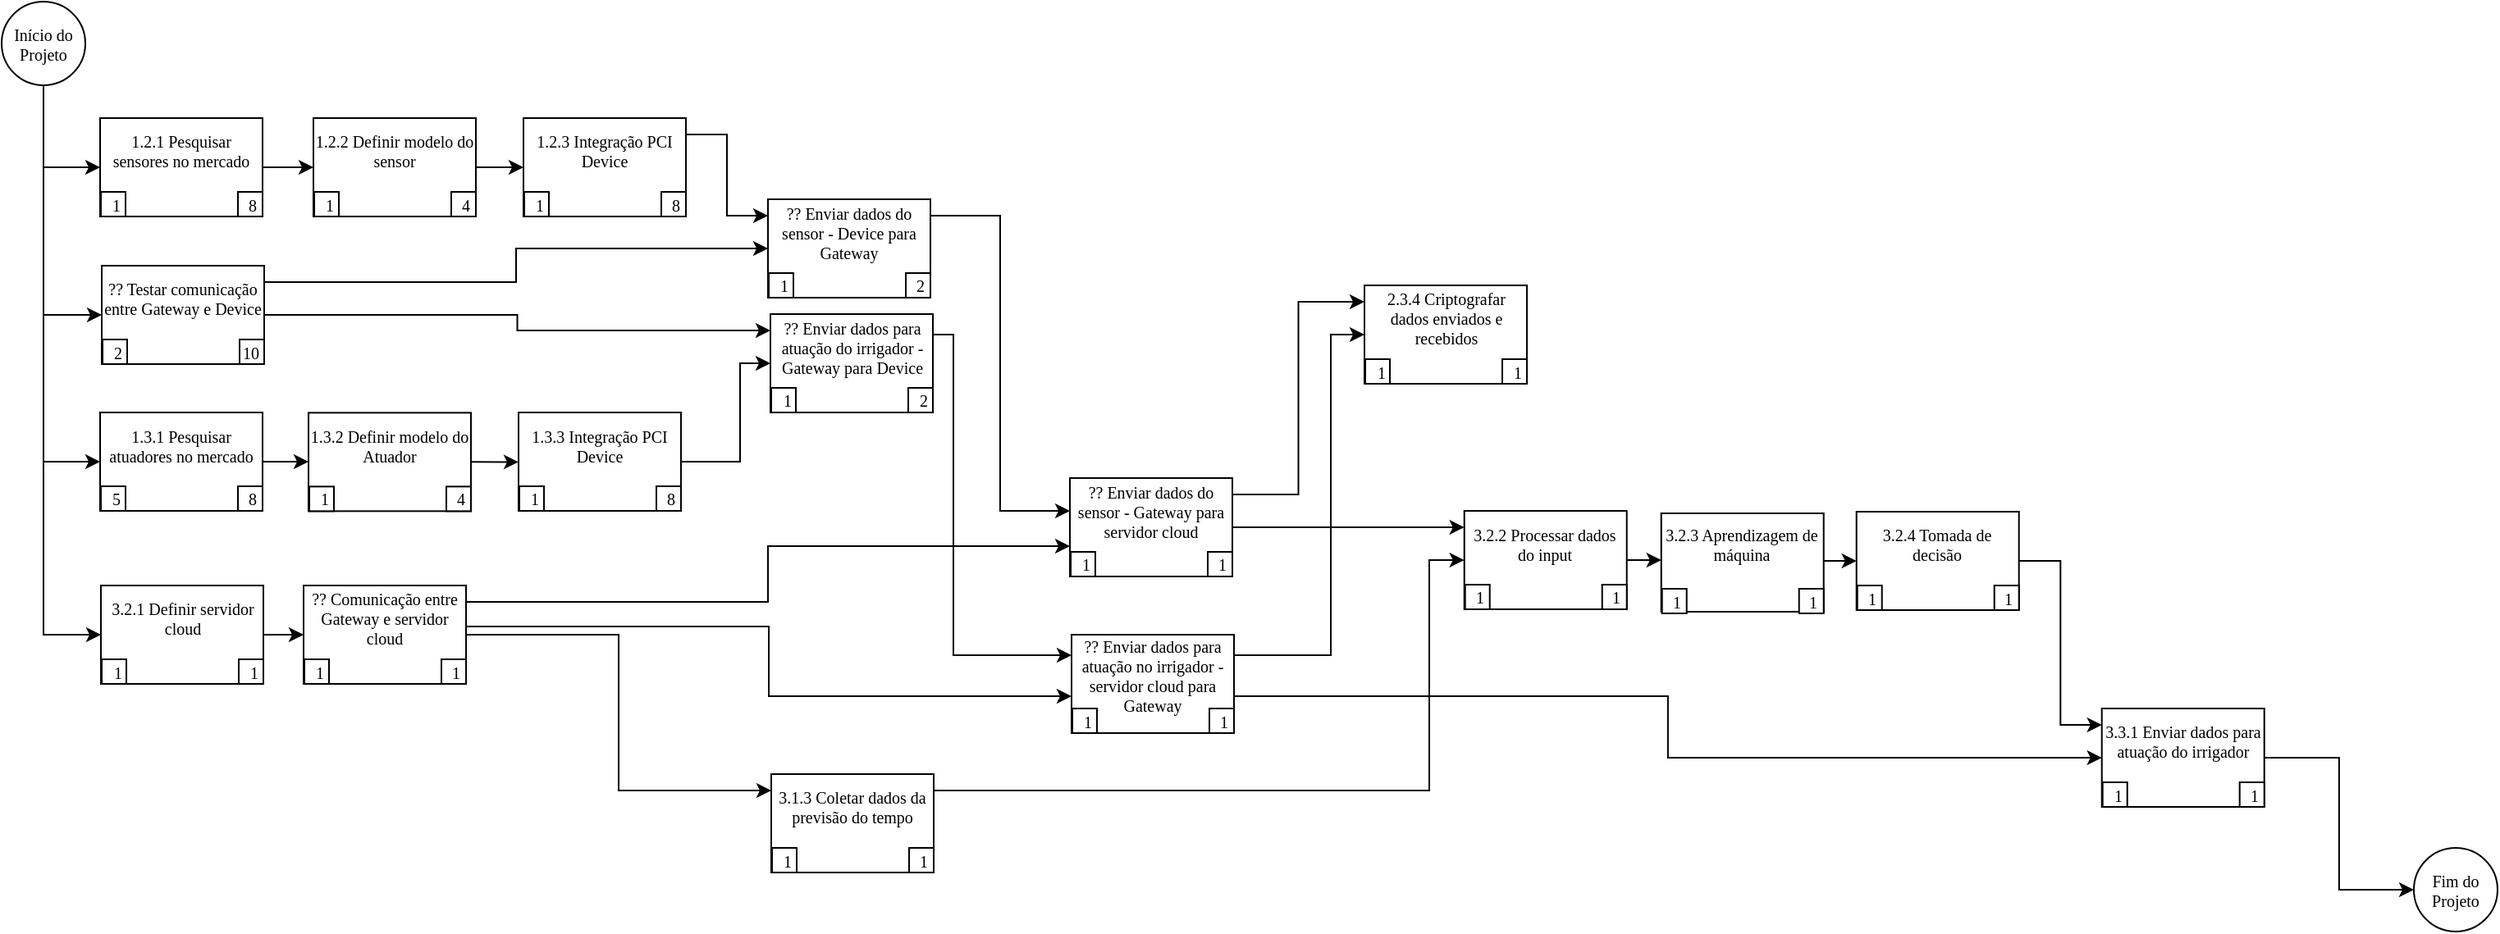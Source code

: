 <mxfile version="12.0.0" type="device" pages="1"><diagram id="cLTw1sIu7GL24LwIMcsa" name="Page-1"><mxGraphModel dx="2468" dy="964" grid="1" gridSize="10" guides="1" tooltips="1" connect="1" arrows="1" fold="1" page="1" pageScale="1" pageWidth="827" pageHeight="1169" math="0" shadow="0"><root><mxCell id="0"/><mxCell id="1" parent="0"/><mxCell id="wQiSSWOJdeZ0KJK0cB6K-75" value="" style="group" vertex="1" connectable="0" parent="1"><mxGeometry x="-760" y="80" width="102" height="60" as="geometry"/></mxCell><mxCell id="wQiSSWOJdeZ0KJK0cB6K-69" value="" style="rounded=0;whiteSpace=wrap;html=1;fontFamily=Tahoma;fontSize=10;" vertex="1" parent="wQiSSWOJdeZ0KJK0cB6K-75"><mxGeometry width="99" height="60" as="geometry"/></mxCell><mxCell id="wQiSSWOJdeZ0KJK0cB6K-70" value="" style="rounded=0;whiteSpace=wrap;html=1;fontFamily=Tahoma;fontSize=10;" vertex="1" parent="wQiSSWOJdeZ0KJK0cB6K-75"><mxGeometry x="0.5" y="45" width="15" height="15" as="geometry"/></mxCell><mxCell id="wQiSSWOJdeZ0KJK0cB6K-71" value="" style="rounded=0;whiteSpace=wrap;html=1;fontFamily=Tahoma;fontSize=10;" vertex="1" parent="wQiSSWOJdeZ0KJK0cB6K-75"><mxGeometry x="84" y="45" width="15" height="15" as="geometry"/></mxCell><mxCell id="wQiSSWOJdeZ0KJK0cB6K-72" value="1.2.1 Pesquisar sensores no mercado" style="text;html=1;strokeColor=none;fillColor=none;align=center;verticalAlign=middle;whiteSpace=wrap;rounded=0;fontSize=10;fontFamily=Tahoma;" vertex="1" parent="wQiSSWOJdeZ0KJK0cB6K-75"><mxGeometry width="99" height="40" as="geometry"/></mxCell><mxCell id="wQiSSWOJdeZ0KJK0cB6K-73" value="1" style="text;html=1;strokeColor=none;fillColor=none;align=center;verticalAlign=middle;whiteSpace=wrap;rounded=0;fontSize=10;fontFamily=Tahoma;" vertex="1" parent="wQiSSWOJdeZ0KJK0cB6K-75"><mxGeometry x="1" y="45" width="18" height="15" as="geometry"/></mxCell><mxCell id="wQiSSWOJdeZ0KJK0cB6K-74" value="8" style="text;html=1;strokeColor=none;fillColor=none;align=center;verticalAlign=middle;whiteSpace=wrap;rounded=0;fontSize=10;fontFamily=Tahoma;" vertex="1" parent="wQiSSWOJdeZ0KJK0cB6K-75"><mxGeometry x="84" y="45" width="18" height="15" as="geometry"/></mxCell><mxCell id="wQiSSWOJdeZ0KJK0cB6K-76" value="" style="group" vertex="1" connectable="0" parent="1"><mxGeometry x="-630" y="80.0" width="102" height="60" as="geometry"/></mxCell><mxCell id="wQiSSWOJdeZ0KJK0cB6K-77" value="" style="rounded=0;whiteSpace=wrap;html=1;fontFamily=Tahoma;fontSize=10;" vertex="1" parent="wQiSSWOJdeZ0KJK0cB6K-76"><mxGeometry width="99" height="60" as="geometry"/></mxCell><mxCell id="wQiSSWOJdeZ0KJK0cB6K-78" value="" style="rounded=0;whiteSpace=wrap;html=1;fontFamily=Tahoma;fontSize=10;" vertex="1" parent="wQiSSWOJdeZ0KJK0cB6K-76"><mxGeometry x="0.5" y="45" width="15" height="15" as="geometry"/></mxCell><mxCell id="wQiSSWOJdeZ0KJK0cB6K-79" value="" style="rounded=0;whiteSpace=wrap;html=1;fontFamily=Tahoma;fontSize=10;" vertex="1" parent="wQiSSWOJdeZ0KJK0cB6K-76"><mxGeometry x="84" y="45" width="15" height="15" as="geometry"/></mxCell><mxCell id="wQiSSWOJdeZ0KJK0cB6K-80" value="1.2.2 Definir modelo do sensor" style="text;html=1;strokeColor=none;fillColor=none;align=center;verticalAlign=middle;whiteSpace=wrap;rounded=0;fontSize=10;fontFamily=Tahoma;" vertex="1" parent="wQiSSWOJdeZ0KJK0cB6K-76"><mxGeometry width="99" height="40" as="geometry"/></mxCell><mxCell id="wQiSSWOJdeZ0KJK0cB6K-81" value="1" style="text;html=1;strokeColor=none;fillColor=none;align=center;verticalAlign=middle;whiteSpace=wrap;rounded=0;fontSize=10;fontFamily=Tahoma;" vertex="1" parent="wQiSSWOJdeZ0KJK0cB6K-76"><mxGeometry x="1" y="45" width="18" height="15" as="geometry"/></mxCell><mxCell id="wQiSSWOJdeZ0KJK0cB6K-82" value="4" style="text;html=1;strokeColor=none;fillColor=none;align=center;verticalAlign=middle;whiteSpace=wrap;rounded=0;fontSize=10;fontFamily=Tahoma;" vertex="1" parent="wQiSSWOJdeZ0KJK0cB6K-76"><mxGeometry x="84" y="45" width="18" height="15" as="geometry"/></mxCell><mxCell id="wQiSSWOJdeZ0KJK0cB6K-83" value="" style="group" vertex="1" connectable="0" parent="1"><mxGeometry x="-502" y="80.0" width="102" height="60" as="geometry"/></mxCell><mxCell id="wQiSSWOJdeZ0KJK0cB6K-84" value="" style="rounded=0;whiteSpace=wrap;html=1;fontFamily=Tahoma;fontSize=10;" vertex="1" parent="wQiSSWOJdeZ0KJK0cB6K-83"><mxGeometry width="99" height="60" as="geometry"/></mxCell><mxCell id="wQiSSWOJdeZ0KJK0cB6K-85" value="" style="rounded=0;whiteSpace=wrap;html=1;fontFamily=Tahoma;fontSize=10;" vertex="1" parent="wQiSSWOJdeZ0KJK0cB6K-83"><mxGeometry x="0.5" y="45" width="15" height="15" as="geometry"/></mxCell><mxCell id="wQiSSWOJdeZ0KJK0cB6K-86" value="" style="rounded=0;whiteSpace=wrap;html=1;fontFamily=Tahoma;fontSize=10;" vertex="1" parent="wQiSSWOJdeZ0KJK0cB6K-83"><mxGeometry x="84" y="45" width="15" height="15" as="geometry"/></mxCell><mxCell id="wQiSSWOJdeZ0KJK0cB6K-87" value="1.2.3 Integração PCI Device" style="text;html=1;strokeColor=none;fillColor=none;align=center;verticalAlign=middle;whiteSpace=wrap;rounded=0;fontSize=10;fontFamily=Tahoma;" vertex="1" parent="wQiSSWOJdeZ0KJK0cB6K-83"><mxGeometry width="99" height="40" as="geometry"/></mxCell><mxCell id="wQiSSWOJdeZ0KJK0cB6K-88" value="1" style="text;html=1;strokeColor=none;fillColor=none;align=center;verticalAlign=middle;whiteSpace=wrap;rounded=0;fontSize=10;fontFamily=Tahoma;" vertex="1" parent="wQiSSWOJdeZ0KJK0cB6K-83"><mxGeometry x="1" y="45" width="18" height="15" as="geometry"/></mxCell><mxCell id="wQiSSWOJdeZ0KJK0cB6K-89" value="8" style="text;html=1;strokeColor=none;fillColor=none;align=center;verticalAlign=middle;whiteSpace=wrap;rounded=0;fontSize=10;fontFamily=Tahoma;" vertex="1" parent="wQiSSWOJdeZ0KJK0cB6K-83"><mxGeometry x="84" y="45" width="18" height="15" as="geometry"/></mxCell><mxCell id="wQiSSWOJdeZ0KJK0cB6K-90" value="" style="group" vertex="1" connectable="0" parent="1"><mxGeometry x="-353" y="129.5" width="102" height="60" as="geometry"/></mxCell><mxCell id="wQiSSWOJdeZ0KJK0cB6K-91" value="" style="rounded=0;whiteSpace=wrap;html=1;fontFamily=Tahoma;fontSize=10;" vertex="1" parent="wQiSSWOJdeZ0KJK0cB6K-90"><mxGeometry width="99" height="60" as="geometry"/></mxCell><mxCell id="wQiSSWOJdeZ0KJK0cB6K-92" value="" style="rounded=0;whiteSpace=wrap;html=1;fontFamily=Tahoma;fontSize=10;" vertex="1" parent="wQiSSWOJdeZ0KJK0cB6K-90"><mxGeometry x="0.5" y="45" width="15" height="15" as="geometry"/></mxCell><mxCell id="wQiSSWOJdeZ0KJK0cB6K-93" value="" style="rounded=0;whiteSpace=wrap;html=1;fontFamily=Tahoma;fontSize=10;" vertex="1" parent="wQiSSWOJdeZ0KJK0cB6K-90"><mxGeometry x="84" y="45" width="15" height="15" as="geometry"/></mxCell><mxCell id="wQiSSWOJdeZ0KJK0cB6K-94" value="?? Enviar dados do sensor - Device para Gateway" style="text;html=1;strokeColor=none;fillColor=none;align=center;verticalAlign=middle;whiteSpace=wrap;rounded=0;fontSize=10;fontFamily=Tahoma;" vertex="1" parent="wQiSSWOJdeZ0KJK0cB6K-90"><mxGeometry width="99" height="40" as="geometry"/></mxCell><mxCell id="wQiSSWOJdeZ0KJK0cB6K-95" value="1" style="text;html=1;strokeColor=none;fillColor=none;align=center;verticalAlign=middle;whiteSpace=wrap;rounded=0;fontSize=10;fontFamily=Tahoma;" vertex="1" parent="wQiSSWOJdeZ0KJK0cB6K-90"><mxGeometry x="1" y="45" width="18" height="15" as="geometry"/></mxCell><mxCell id="wQiSSWOJdeZ0KJK0cB6K-96" value="2" style="text;html=1;strokeColor=none;fillColor=none;align=center;verticalAlign=middle;whiteSpace=wrap;rounded=0;fontSize=10;fontFamily=Tahoma;" vertex="1" parent="wQiSSWOJdeZ0KJK0cB6K-90"><mxGeometry x="84" y="45" width="18" height="15" as="geometry"/></mxCell><mxCell id="wQiSSWOJdeZ0KJK0cB6K-97" value="" style="group" vertex="1" connectable="0" parent="1"><mxGeometry x="-759" y="170.0" width="102" height="60" as="geometry"/></mxCell><mxCell id="wQiSSWOJdeZ0KJK0cB6K-98" value="" style="rounded=0;whiteSpace=wrap;html=1;fontFamily=Tahoma;fontSize=10;" vertex="1" parent="wQiSSWOJdeZ0KJK0cB6K-97"><mxGeometry width="99" height="60" as="geometry"/></mxCell><mxCell id="wQiSSWOJdeZ0KJK0cB6K-99" value="" style="rounded=0;whiteSpace=wrap;html=1;fontFamily=Tahoma;fontSize=10;" vertex="1" parent="wQiSSWOJdeZ0KJK0cB6K-97"><mxGeometry x="0.5" y="45" width="15" height="15" as="geometry"/></mxCell><mxCell id="wQiSSWOJdeZ0KJK0cB6K-100" value="" style="rounded=0;whiteSpace=wrap;html=1;fontFamily=Tahoma;fontSize=10;" vertex="1" parent="wQiSSWOJdeZ0KJK0cB6K-97"><mxGeometry x="84" y="45" width="15" height="15" as="geometry"/></mxCell><mxCell id="wQiSSWOJdeZ0KJK0cB6K-101" value="?? Testar comunicação entre Gateway e Device" style="text;html=1;strokeColor=none;fillColor=none;align=center;verticalAlign=middle;whiteSpace=wrap;rounded=0;fontSize=10;fontFamily=Tahoma;" vertex="1" parent="wQiSSWOJdeZ0KJK0cB6K-97"><mxGeometry width="99" height="40" as="geometry"/></mxCell><mxCell id="wQiSSWOJdeZ0KJK0cB6K-102" value="2" style="text;html=1;strokeColor=none;fillColor=none;align=center;verticalAlign=middle;whiteSpace=wrap;rounded=0;fontSize=10;fontFamily=Tahoma;" vertex="1" parent="wQiSSWOJdeZ0KJK0cB6K-97"><mxGeometry x="1" y="45" width="18" height="15" as="geometry"/></mxCell><mxCell id="wQiSSWOJdeZ0KJK0cB6K-103" value="10" style="text;html=1;strokeColor=none;fillColor=none;align=center;verticalAlign=middle;whiteSpace=wrap;rounded=0;fontSize=10;fontFamily=Tahoma;" vertex="1" parent="wQiSSWOJdeZ0KJK0cB6K-97"><mxGeometry x="82" y="45" width="18" height="15" as="geometry"/></mxCell><mxCell id="wQiSSWOJdeZ0KJK0cB6K-118" value="" style="group" vertex="1" connectable="0" parent="1"><mxGeometry x="-351.5" y="199.5" width="102" height="60" as="geometry"/></mxCell><mxCell id="wQiSSWOJdeZ0KJK0cB6K-119" value="" style="rounded=0;whiteSpace=wrap;html=1;fontFamily=Tahoma;fontSize=10;" vertex="1" parent="wQiSSWOJdeZ0KJK0cB6K-118"><mxGeometry width="99" height="60" as="geometry"/></mxCell><mxCell id="wQiSSWOJdeZ0KJK0cB6K-120" value="" style="rounded=0;whiteSpace=wrap;html=1;fontFamily=Tahoma;fontSize=10;" vertex="1" parent="wQiSSWOJdeZ0KJK0cB6K-118"><mxGeometry x="0.5" y="45" width="15" height="15" as="geometry"/></mxCell><mxCell id="wQiSSWOJdeZ0KJK0cB6K-121" value="" style="rounded=0;whiteSpace=wrap;html=1;fontFamily=Tahoma;fontSize=10;" vertex="1" parent="wQiSSWOJdeZ0KJK0cB6K-118"><mxGeometry x="84" y="45" width="15" height="15" as="geometry"/></mxCell><mxCell id="wQiSSWOJdeZ0KJK0cB6K-122" value="?? Enviar dados para atuação do irrigador - Gateway para Device" style="text;html=1;strokeColor=none;fillColor=none;align=center;verticalAlign=middle;whiteSpace=wrap;rounded=0;fontSize=10;fontFamily=Tahoma;" vertex="1" parent="wQiSSWOJdeZ0KJK0cB6K-118"><mxGeometry width="99" height="40" as="geometry"/></mxCell><mxCell id="wQiSSWOJdeZ0KJK0cB6K-123" value="1" style="text;html=1;strokeColor=none;fillColor=none;align=center;verticalAlign=middle;whiteSpace=wrap;rounded=0;fontSize=10;fontFamily=Tahoma;" vertex="1" parent="wQiSSWOJdeZ0KJK0cB6K-118"><mxGeometry x="1" y="45" width="18" height="15" as="geometry"/></mxCell><mxCell id="wQiSSWOJdeZ0KJK0cB6K-124" value="2" style="text;html=1;strokeColor=none;fillColor=none;align=center;verticalAlign=middle;whiteSpace=wrap;rounded=0;fontSize=10;fontFamily=Tahoma;" vertex="1" parent="wQiSSWOJdeZ0KJK0cB6K-118"><mxGeometry x="84" y="45" width="18" height="15" as="geometry"/></mxCell><mxCell id="wQiSSWOJdeZ0KJK0cB6K-132" value="" style="group" vertex="1" connectable="0" parent="1"><mxGeometry x="-760" y="259.5" width="102" height="60" as="geometry"/></mxCell><mxCell id="wQiSSWOJdeZ0KJK0cB6K-133" value="" style="rounded=0;whiteSpace=wrap;html=1;fontFamily=Tahoma;fontSize=10;" vertex="1" parent="wQiSSWOJdeZ0KJK0cB6K-132"><mxGeometry width="99" height="60" as="geometry"/></mxCell><mxCell id="wQiSSWOJdeZ0KJK0cB6K-134" value="" style="rounded=0;whiteSpace=wrap;html=1;fontFamily=Tahoma;fontSize=10;" vertex="1" parent="wQiSSWOJdeZ0KJK0cB6K-132"><mxGeometry x="0.5" y="45" width="15" height="15" as="geometry"/></mxCell><mxCell id="wQiSSWOJdeZ0KJK0cB6K-135" value="" style="rounded=0;whiteSpace=wrap;html=1;fontFamily=Tahoma;fontSize=10;" vertex="1" parent="wQiSSWOJdeZ0KJK0cB6K-132"><mxGeometry x="84" y="45" width="15" height="15" as="geometry"/></mxCell><mxCell id="wQiSSWOJdeZ0KJK0cB6K-136" value="1.3.1 Pesquisar atuadores no mercado" style="text;html=1;strokeColor=none;fillColor=none;align=center;verticalAlign=middle;whiteSpace=wrap;rounded=0;fontSize=10;fontFamily=Tahoma;" vertex="1" parent="wQiSSWOJdeZ0KJK0cB6K-132"><mxGeometry width="99" height="40" as="geometry"/></mxCell><mxCell id="wQiSSWOJdeZ0KJK0cB6K-137" value="5" style="text;html=1;strokeColor=none;fillColor=none;align=center;verticalAlign=middle;whiteSpace=wrap;rounded=0;fontSize=10;fontFamily=Tahoma;" vertex="1" parent="wQiSSWOJdeZ0KJK0cB6K-132"><mxGeometry x="1" y="45" width="18" height="15" as="geometry"/></mxCell><mxCell id="wQiSSWOJdeZ0KJK0cB6K-138" value="8" style="text;html=1;strokeColor=none;fillColor=none;align=center;verticalAlign=middle;whiteSpace=wrap;rounded=0;fontSize=10;fontFamily=Tahoma;" vertex="1" parent="wQiSSWOJdeZ0KJK0cB6K-132"><mxGeometry x="84" y="45" width="18" height="15" as="geometry"/></mxCell><mxCell id="wQiSSWOJdeZ0KJK0cB6K-139" value="" style="group" vertex="1" connectable="0" parent="1"><mxGeometry x="-633" y="259.676" width="102" height="60" as="geometry"/></mxCell><mxCell id="wQiSSWOJdeZ0KJK0cB6K-140" value="" style="rounded=0;whiteSpace=wrap;html=1;fontFamily=Tahoma;fontSize=10;" vertex="1" parent="wQiSSWOJdeZ0KJK0cB6K-139"><mxGeometry width="99" height="60" as="geometry"/></mxCell><mxCell id="wQiSSWOJdeZ0KJK0cB6K-141" value="" style="rounded=0;whiteSpace=wrap;html=1;fontFamily=Tahoma;fontSize=10;" vertex="1" parent="wQiSSWOJdeZ0KJK0cB6K-139"><mxGeometry x="0.5" y="45" width="15" height="15" as="geometry"/></mxCell><mxCell id="wQiSSWOJdeZ0KJK0cB6K-142" value="" style="rounded=0;whiteSpace=wrap;html=1;fontFamily=Tahoma;fontSize=10;" vertex="1" parent="wQiSSWOJdeZ0KJK0cB6K-139"><mxGeometry x="84" y="45" width="15" height="15" as="geometry"/></mxCell><mxCell id="wQiSSWOJdeZ0KJK0cB6K-143" value="1.3.2 Definir modelo do Atuador" style="text;html=1;strokeColor=none;fillColor=none;align=center;verticalAlign=middle;whiteSpace=wrap;rounded=0;fontSize=10;fontFamily=Tahoma;" vertex="1" parent="wQiSSWOJdeZ0KJK0cB6K-139"><mxGeometry width="99" height="40" as="geometry"/></mxCell><mxCell id="wQiSSWOJdeZ0KJK0cB6K-144" value="1" style="text;html=1;strokeColor=none;fillColor=none;align=center;verticalAlign=middle;whiteSpace=wrap;rounded=0;fontSize=10;fontFamily=Tahoma;" vertex="1" parent="wQiSSWOJdeZ0KJK0cB6K-139"><mxGeometry x="1" y="45" width="18" height="15" as="geometry"/></mxCell><mxCell id="wQiSSWOJdeZ0KJK0cB6K-145" value="4" style="text;html=1;strokeColor=none;fillColor=none;align=center;verticalAlign=middle;whiteSpace=wrap;rounded=0;fontSize=10;fontFamily=Tahoma;" vertex="1" parent="wQiSSWOJdeZ0KJK0cB6K-139"><mxGeometry x="84" y="45" width="18" height="15" as="geometry"/></mxCell><mxCell id="wQiSSWOJdeZ0KJK0cB6K-146" value="" style="group" vertex="1" connectable="0" parent="1"><mxGeometry x="-505" y="259.5" width="102" height="60" as="geometry"/></mxCell><mxCell id="wQiSSWOJdeZ0KJK0cB6K-147" value="" style="rounded=0;whiteSpace=wrap;html=1;fontFamily=Tahoma;fontSize=10;" vertex="1" parent="wQiSSWOJdeZ0KJK0cB6K-146"><mxGeometry width="99" height="60" as="geometry"/></mxCell><mxCell id="wQiSSWOJdeZ0KJK0cB6K-148" value="" style="rounded=0;whiteSpace=wrap;html=1;fontFamily=Tahoma;fontSize=10;" vertex="1" parent="wQiSSWOJdeZ0KJK0cB6K-146"><mxGeometry x="0.5" y="45" width="15" height="15" as="geometry"/></mxCell><mxCell id="wQiSSWOJdeZ0KJK0cB6K-149" value="" style="rounded=0;whiteSpace=wrap;html=1;fontFamily=Tahoma;fontSize=10;" vertex="1" parent="wQiSSWOJdeZ0KJK0cB6K-146"><mxGeometry x="84" y="45" width="15" height="15" as="geometry"/></mxCell><mxCell id="wQiSSWOJdeZ0KJK0cB6K-150" value="1.3.3 Integração PCI Device" style="text;html=1;strokeColor=none;fillColor=none;align=center;verticalAlign=middle;whiteSpace=wrap;rounded=0;fontSize=10;fontFamily=Tahoma;" vertex="1" parent="wQiSSWOJdeZ0KJK0cB6K-146"><mxGeometry width="99" height="40" as="geometry"/></mxCell><mxCell id="wQiSSWOJdeZ0KJK0cB6K-151" value="1" style="text;html=1;strokeColor=none;fillColor=none;align=center;verticalAlign=middle;whiteSpace=wrap;rounded=0;fontSize=10;fontFamily=Tahoma;" vertex="1" parent="wQiSSWOJdeZ0KJK0cB6K-146"><mxGeometry x="1" y="45" width="18" height="15" as="geometry"/></mxCell><mxCell id="wQiSSWOJdeZ0KJK0cB6K-152" value="8" style="text;html=1;strokeColor=none;fillColor=none;align=center;verticalAlign=middle;whiteSpace=wrap;rounded=0;fontSize=10;fontFamily=Tahoma;" vertex="1" parent="wQiSSWOJdeZ0KJK0cB6K-146"><mxGeometry x="84" y="45" width="18" height="15" as="geometry"/></mxCell><mxCell id="wQiSSWOJdeZ0KJK0cB6K-168" style="edgeStyle=orthogonalEdgeStyle;rounded=0;comic=0;orthogonalLoop=1;jettySize=auto;html=1;exitX=0.5;exitY=1;exitDx=0;exitDy=0;entryX=0;entryY=0.75;entryDx=0;entryDy=0;shadow=0;fontFamily=Tahoma;fontSize=10;" edge="1" parent="1" source="wQiSSWOJdeZ0KJK0cB6K-153" target="wQiSSWOJdeZ0KJK0cB6K-72"><mxGeometry relative="1" as="geometry"/></mxCell><mxCell id="wQiSSWOJdeZ0KJK0cB6K-169" style="edgeStyle=orthogonalEdgeStyle;rounded=0;comic=0;orthogonalLoop=1;jettySize=auto;html=1;exitX=0.5;exitY=1;exitDx=0;exitDy=0;entryX=0;entryY=0.75;entryDx=0;entryDy=0;shadow=0;fontFamily=Tahoma;fontSize=10;" edge="1" parent="1" source="wQiSSWOJdeZ0KJK0cB6K-153" target="wQiSSWOJdeZ0KJK0cB6K-101"><mxGeometry relative="1" as="geometry"/></mxCell><mxCell id="wQiSSWOJdeZ0KJK0cB6K-171" style="edgeStyle=orthogonalEdgeStyle;rounded=0;comic=0;orthogonalLoop=1;jettySize=auto;html=1;exitX=0.5;exitY=1;exitDx=0;exitDy=0;entryX=0;entryY=0.75;entryDx=0;entryDy=0;shadow=0;fontFamily=Tahoma;fontSize=10;" edge="1" parent="1" source="wQiSSWOJdeZ0KJK0cB6K-153" target="wQiSSWOJdeZ0KJK0cB6K-136"><mxGeometry relative="1" as="geometry"/></mxCell><mxCell id="wQiSSWOJdeZ0KJK0cB6K-256" style="edgeStyle=orthogonalEdgeStyle;rounded=0;comic=0;orthogonalLoop=1;jettySize=auto;html=1;exitX=0.5;exitY=1;exitDx=0;exitDy=0;entryX=0;entryY=0.75;entryDx=0;entryDy=0;shadow=0;fontFamily=Tahoma;fontSize=10;" edge="1" parent="1" source="wQiSSWOJdeZ0KJK0cB6K-153" target="wQiSSWOJdeZ0KJK0cB6K-225"><mxGeometry relative="1" as="geometry"/></mxCell><mxCell id="wQiSSWOJdeZ0KJK0cB6K-153" value="Início do Projeto" style="ellipse;whiteSpace=wrap;html=1;aspect=fixed;fontFamily=Tahoma;fontSize=10;" vertex="1" parent="1"><mxGeometry x="-820" y="9" width="51" height="51" as="geometry"/></mxCell><mxCell id="wQiSSWOJdeZ0KJK0cB6K-154" style="edgeStyle=orthogonalEdgeStyle;rounded=0;orthogonalLoop=1;jettySize=auto;html=1;exitX=1;exitY=0.75;exitDx=0;exitDy=0;entryX=0;entryY=0.75;entryDx=0;entryDy=0;fontFamily=Tahoma;fontSize=10;" edge="1" parent="1" source="wQiSSWOJdeZ0KJK0cB6K-72" target="wQiSSWOJdeZ0KJK0cB6K-80"><mxGeometry relative="1" as="geometry"/></mxCell><mxCell id="wQiSSWOJdeZ0KJK0cB6K-156" style="edgeStyle=orthogonalEdgeStyle;rounded=0;orthogonalLoop=1;jettySize=auto;html=1;exitX=1;exitY=0.75;exitDx=0;exitDy=0;entryX=0;entryY=0.75;entryDx=0;entryDy=0;fontFamily=Tahoma;fontSize=10;" edge="1" parent="1" source="wQiSSWOJdeZ0KJK0cB6K-136" target="wQiSSWOJdeZ0KJK0cB6K-143"><mxGeometry relative="1" as="geometry"/></mxCell><mxCell id="wQiSSWOJdeZ0KJK0cB6K-157" style="edgeStyle=orthogonalEdgeStyle;rounded=0;orthogonalLoop=1;jettySize=auto;html=1;exitX=1;exitY=0.75;exitDx=0;exitDy=0;entryX=0;entryY=0.75;entryDx=0;entryDy=0;fontFamily=Tahoma;fontSize=10;" edge="1" parent="1" source="wQiSSWOJdeZ0KJK0cB6K-143" target="wQiSSWOJdeZ0KJK0cB6K-150"><mxGeometry relative="1" as="geometry"/></mxCell><mxCell id="wQiSSWOJdeZ0KJK0cB6K-158" style="edgeStyle=orthogonalEdgeStyle;rounded=0;orthogonalLoop=1;jettySize=auto;html=1;exitX=1;exitY=0.75;exitDx=0;exitDy=0;entryX=0;entryY=0.75;entryDx=0;entryDy=0;fontFamily=Tahoma;fontSize=10;" edge="1" parent="1" source="wQiSSWOJdeZ0KJK0cB6K-80" target="wQiSSWOJdeZ0KJK0cB6K-87"><mxGeometry relative="1" as="geometry"/></mxCell><mxCell id="wQiSSWOJdeZ0KJK0cB6K-172" value="" style="group" vertex="1" connectable="0" parent="1"><mxGeometry x="-636" y="365.0" width="102" height="60" as="geometry"/></mxCell><mxCell id="wQiSSWOJdeZ0KJK0cB6K-173" value="" style="rounded=0;whiteSpace=wrap;html=1;fontFamily=Tahoma;fontSize=10;" vertex="1" parent="wQiSSWOJdeZ0KJK0cB6K-172"><mxGeometry width="99" height="60" as="geometry"/></mxCell><mxCell id="wQiSSWOJdeZ0KJK0cB6K-174" value="" style="rounded=0;whiteSpace=wrap;html=1;fontFamily=Tahoma;fontSize=10;" vertex="1" parent="wQiSSWOJdeZ0KJK0cB6K-172"><mxGeometry x="0.5" y="45" width="15" height="15" as="geometry"/></mxCell><mxCell id="wQiSSWOJdeZ0KJK0cB6K-175" value="" style="rounded=0;whiteSpace=wrap;html=1;fontFamily=Tahoma;fontSize=10;" vertex="1" parent="wQiSSWOJdeZ0KJK0cB6K-172"><mxGeometry x="84" y="45" width="15" height="15" as="geometry"/></mxCell><mxCell id="wQiSSWOJdeZ0KJK0cB6K-176" value="?? Comunicação entre Gateway e servidor cloud" style="text;html=1;strokeColor=none;fillColor=none;align=center;verticalAlign=middle;whiteSpace=wrap;rounded=0;fontSize=10;fontFamily=Tahoma;" vertex="1" parent="wQiSSWOJdeZ0KJK0cB6K-172"><mxGeometry width="99" height="40" as="geometry"/></mxCell><mxCell id="wQiSSWOJdeZ0KJK0cB6K-177" value="1" style="text;html=1;strokeColor=none;fillColor=none;align=center;verticalAlign=middle;whiteSpace=wrap;rounded=0;fontSize=10;fontFamily=Tahoma;" vertex="1" parent="wQiSSWOJdeZ0KJK0cB6K-172"><mxGeometry x="1" y="45" width="18" height="15" as="geometry"/></mxCell><mxCell id="wQiSSWOJdeZ0KJK0cB6K-178" value="1" style="text;html=1;strokeColor=none;fillColor=none;align=center;verticalAlign=middle;whiteSpace=wrap;rounded=0;fontSize=10;fontFamily=Tahoma;" vertex="1" parent="wQiSSWOJdeZ0KJK0cB6K-172"><mxGeometry x="84" y="45" width="18" height="15" as="geometry"/></mxCell><mxCell id="wQiSSWOJdeZ0KJK0cB6K-179" value="" style="group" vertex="1" connectable="0" parent="1"><mxGeometry x="-169" y="299.5" width="102" height="60" as="geometry"/></mxCell><mxCell id="wQiSSWOJdeZ0KJK0cB6K-180" value="" style="rounded=0;whiteSpace=wrap;html=1;fontFamily=Tahoma;fontSize=10;" vertex="1" parent="wQiSSWOJdeZ0KJK0cB6K-179"><mxGeometry width="99" height="60" as="geometry"/></mxCell><mxCell id="wQiSSWOJdeZ0KJK0cB6K-181" value="" style="rounded=0;whiteSpace=wrap;html=1;fontFamily=Tahoma;fontSize=10;" vertex="1" parent="wQiSSWOJdeZ0KJK0cB6K-179"><mxGeometry x="0.5" y="45" width="15" height="15" as="geometry"/></mxCell><mxCell id="wQiSSWOJdeZ0KJK0cB6K-182" value="" style="rounded=0;whiteSpace=wrap;html=1;fontFamily=Tahoma;fontSize=10;" vertex="1" parent="wQiSSWOJdeZ0KJK0cB6K-179"><mxGeometry x="84" y="45" width="15" height="15" as="geometry"/></mxCell><mxCell id="wQiSSWOJdeZ0KJK0cB6K-183" value="?? Enviar dados do sensor - Gateway para servidor cloud" style="text;html=1;strokeColor=none;fillColor=none;align=center;verticalAlign=middle;whiteSpace=wrap;rounded=0;fontSize=10;fontFamily=Tahoma;" vertex="1" parent="wQiSSWOJdeZ0KJK0cB6K-179"><mxGeometry width="99" height="40" as="geometry"/></mxCell><mxCell id="wQiSSWOJdeZ0KJK0cB6K-184" value="1" style="text;html=1;strokeColor=none;fillColor=none;align=center;verticalAlign=middle;whiteSpace=wrap;rounded=0;fontSize=10;fontFamily=Tahoma;" vertex="1" parent="wQiSSWOJdeZ0KJK0cB6K-179"><mxGeometry x="1" y="45" width="18" height="15" as="geometry"/></mxCell><mxCell id="wQiSSWOJdeZ0KJK0cB6K-185" value="1" style="text;html=1;strokeColor=none;fillColor=none;align=center;verticalAlign=middle;whiteSpace=wrap;rounded=0;fontSize=10;fontFamily=Tahoma;" vertex="1" parent="wQiSSWOJdeZ0KJK0cB6K-179"><mxGeometry x="84" y="45" width="18" height="15" as="geometry"/></mxCell><mxCell id="wQiSSWOJdeZ0KJK0cB6K-186" value="" style="group" vertex="1" connectable="0" parent="1"><mxGeometry x="-168" y="395.0" width="102" height="60" as="geometry"/></mxCell><mxCell id="wQiSSWOJdeZ0KJK0cB6K-187" value="" style="rounded=0;whiteSpace=wrap;html=1;fontFamily=Tahoma;fontSize=10;" vertex="1" parent="wQiSSWOJdeZ0KJK0cB6K-186"><mxGeometry width="99" height="60" as="geometry"/></mxCell><mxCell id="wQiSSWOJdeZ0KJK0cB6K-188" value="" style="rounded=0;whiteSpace=wrap;html=1;fontFamily=Tahoma;fontSize=10;" vertex="1" parent="wQiSSWOJdeZ0KJK0cB6K-186"><mxGeometry x="0.5" y="45" width="15" height="15" as="geometry"/></mxCell><mxCell id="wQiSSWOJdeZ0KJK0cB6K-189" value="" style="rounded=0;whiteSpace=wrap;html=1;fontFamily=Tahoma;fontSize=10;" vertex="1" parent="wQiSSWOJdeZ0KJK0cB6K-186"><mxGeometry x="84" y="45" width="15" height="15" as="geometry"/></mxCell><mxCell id="wQiSSWOJdeZ0KJK0cB6K-190" value="?? Enviar dados para atuação no irrigador - servidor cloud para Gateway" style="text;html=1;strokeColor=none;fillColor=none;align=center;verticalAlign=middle;whiteSpace=wrap;rounded=0;fontSize=10;fontFamily=Tahoma;" vertex="1" parent="wQiSSWOJdeZ0KJK0cB6K-186"><mxGeometry width="99" height="50" as="geometry"/></mxCell><mxCell id="wQiSSWOJdeZ0KJK0cB6K-191" value="1" style="text;html=1;strokeColor=none;fillColor=none;align=center;verticalAlign=middle;whiteSpace=wrap;rounded=0;fontSize=10;fontFamily=Tahoma;" vertex="1" parent="wQiSSWOJdeZ0KJK0cB6K-186"><mxGeometry x="1" y="45" width="18" height="15" as="geometry"/></mxCell><mxCell id="wQiSSWOJdeZ0KJK0cB6K-192" value="1" style="text;html=1;strokeColor=none;fillColor=none;align=center;verticalAlign=middle;whiteSpace=wrap;rounded=0;fontSize=10;fontFamily=Tahoma;" vertex="1" parent="wQiSSWOJdeZ0KJK0cB6K-186"><mxGeometry x="84" y="45" width="18" height="15" as="geometry"/></mxCell><mxCell id="wQiSSWOJdeZ0KJK0cB6K-193" value="" style="group" vertex="1" connectable="0" parent="1"><mxGeometry x="10.5" y="182.0" width="102" height="60" as="geometry"/></mxCell><mxCell id="wQiSSWOJdeZ0KJK0cB6K-194" value="" style="rounded=0;whiteSpace=wrap;html=1;fontFamily=Tahoma;fontSize=10;" vertex="1" parent="wQiSSWOJdeZ0KJK0cB6K-193"><mxGeometry width="99" height="60" as="geometry"/></mxCell><mxCell id="wQiSSWOJdeZ0KJK0cB6K-195" value="" style="rounded=0;whiteSpace=wrap;html=1;fontFamily=Tahoma;fontSize=10;" vertex="1" parent="wQiSSWOJdeZ0KJK0cB6K-193"><mxGeometry x="0.5" y="45" width="15" height="15" as="geometry"/></mxCell><mxCell id="wQiSSWOJdeZ0KJK0cB6K-196" value="" style="rounded=0;whiteSpace=wrap;html=1;fontFamily=Tahoma;fontSize=10;" vertex="1" parent="wQiSSWOJdeZ0KJK0cB6K-193"><mxGeometry x="84" y="45" width="15" height="15" as="geometry"/></mxCell><mxCell id="wQiSSWOJdeZ0KJK0cB6K-197" value="2.3.4 Criptografar dados enviados e recebidos" style="text;html=1;strokeColor=none;fillColor=none;align=center;verticalAlign=middle;whiteSpace=wrap;rounded=0;fontSize=10;fontFamily=Tahoma;" vertex="1" parent="wQiSSWOJdeZ0KJK0cB6K-193"><mxGeometry width="99" height="40" as="geometry"/></mxCell><mxCell id="wQiSSWOJdeZ0KJK0cB6K-198" value="1" style="text;html=1;strokeColor=none;fillColor=none;align=center;verticalAlign=middle;whiteSpace=wrap;rounded=0;fontSize=10;fontFamily=Tahoma;" vertex="1" parent="wQiSSWOJdeZ0KJK0cB6K-193"><mxGeometry x="1" y="45" width="18" height="15" as="geometry"/></mxCell><mxCell id="wQiSSWOJdeZ0KJK0cB6K-199" value="1" style="text;html=1;strokeColor=none;fillColor=none;align=center;verticalAlign=middle;whiteSpace=wrap;rounded=0;fontSize=10;fontFamily=Tahoma;" vertex="1" parent="wQiSSWOJdeZ0KJK0cB6K-193"><mxGeometry x="84" y="45" width="18" height="15" as="geometry"/></mxCell><mxCell id="wQiSSWOJdeZ0KJK0cB6K-214" value="" style="group" vertex="1" connectable="0" parent="1"><mxGeometry x="-351" y="480.0" width="102" height="60" as="geometry"/></mxCell><mxCell id="wQiSSWOJdeZ0KJK0cB6K-215" value="" style="rounded=0;whiteSpace=wrap;html=1;fontFamily=Tahoma;fontSize=10;" vertex="1" parent="wQiSSWOJdeZ0KJK0cB6K-214"><mxGeometry width="99" height="60" as="geometry"/></mxCell><mxCell id="wQiSSWOJdeZ0KJK0cB6K-216" value="" style="rounded=0;whiteSpace=wrap;html=1;fontFamily=Tahoma;fontSize=10;" vertex="1" parent="wQiSSWOJdeZ0KJK0cB6K-214"><mxGeometry x="0.5" y="45" width="15" height="15" as="geometry"/></mxCell><mxCell id="wQiSSWOJdeZ0KJK0cB6K-217" value="" style="rounded=0;whiteSpace=wrap;html=1;fontFamily=Tahoma;fontSize=10;" vertex="1" parent="wQiSSWOJdeZ0KJK0cB6K-214"><mxGeometry x="84" y="45" width="15" height="15" as="geometry"/></mxCell><mxCell id="wQiSSWOJdeZ0KJK0cB6K-218" value="3.1.3 Coletar dados da previsão do tempo" style="text;html=1;strokeColor=none;fillColor=none;align=center;verticalAlign=middle;whiteSpace=wrap;rounded=0;fontSize=10;fontFamily=Tahoma;" vertex="1" parent="wQiSSWOJdeZ0KJK0cB6K-214"><mxGeometry width="99" height="40" as="geometry"/></mxCell><mxCell id="wQiSSWOJdeZ0KJK0cB6K-219" value="1" style="text;html=1;strokeColor=none;fillColor=none;align=center;verticalAlign=middle;whiteSpace=wrap;rounded=0;fontSize=10;fontFamily=Tahoma;" vertex="1" parent="wQiSSWOJdeZ0KJK0cB6K-214"><mxGeometry x="1" y="45" width="18" height="15" as="geometry"/></mxCell><mxCell id="wQiSSWOJdeZ0KJK0cB6K-220" value="1" style="text;html=1;strokeColor=none;fillColor=none;align=center;verticalAlign=middle;whiteSpace=wrap;rounded=0;fontSize=10;fontFamily=Tahoma;" vertex="1" parent="wQiSSWOJdeZ0KJK0cB6K-214"><mxGeometry x="84" y="45" width="18" height="15" as="geometry"/></mxCell><mxCell id="wQiSSWOJdeZ0KJK0cB6K-221" value="" style="group" vertex="1" connectable="0" parent="1"><mxGeometry x="-759.5" y="365" width="102" height="60" as="geometry"/></mxCell><mxCell id="wQiSSWOJdeZ0KJK0cB6K-222" value="" style="rounded=0;whiteSpace=wrap;html=1;fontFamily=Tahoma;fontSize=10;" vertex="1" parent="wQiSSWOJdeZ0KJK0cB6K-221"><mxGeometry width="99" height="60" as="geometry"/></mxCell><mxCell id="wQiSSWOJdeZ0KJK0cB6K-223" value="" style="rounded=0;whiteSpace=wrap;html=1;fontFamily=Tahoma;fontSize=10;" vertex="1" parent="wQiSSWOJdeZ0KJK0cB6K-221"><mxGeometry x="0.5" y="45" width="15" height="15" as="geometry"/></mxCell><mxCell id="wQiSSWOJdeZ0KJK0cB6K-224" value="" style="rounded=0;whiteSpace=wrap;html=1;fontFamily=Tahoma;fontSize=10;" vertex="1" parent="wQiSSWOJdeZ0KJK0cB6K-221"><mxGeometry x="84" y="45" width="15" height="15" as="geometry"/></mxCell><mxCell id="wQiSSWOJdeZ0KJK0cB6K-225" value="3.2.1 Definir servidor cloud" style="text;html=1;strokeColor=none;fillColor=none;align=center;verticalAlign=middle;whiteSpace=wrap;rounded=0;fontSize=10;fontFamily=Tahoma;" vertex="1" parent="wQiSSWOJdeZ0KJK0cB6K-221"><mxGeometry width="99" height="40" as="geometry"/></mxCell><mxCell id="wQiSSWOJdeZ0KJK0cB6K-226" value="1" style="text;html=1;strokeColor=none;fillColor=none;align=center;verticalAlign=middle;whiteSpace=wrap;rounded=0;fontSize=10;fontFamily=Tahoma;" vertex="1" parent="wQiSSWOJdeZ0KJK0cB6K-221"><mxGeometry x="1" y="45" width="18" height="15" as="geometry"/></mxCell><mxCell id="wQiSSWOJdeZ0KJK0cB6K-227" value="1" style="text;html=1;strokeColor=none;fillColor=none;align=center;verticalAlign=middle;whiteSpace=wrap;rounded=0;fontSize=10;fontFamily=Tahoma;" vertex="1" parent="wQiSSWOJdeZ0KJK0cB6K-221"><mxGeometry x="84" y="45" width="18" height="15" as="geometry"/></mxCell><mxCell id="wQiSSWOJdeZ0KJK0cB6K-228" value="" style="group" vertex="1" connectable="0" parent="1"><mxGeometry x="71.357" y="319.5" width="102" height="60" as="geometry"/></mxCell><mxCell id="wQiSSWOJdeZ0KJK0cB6K-229" value="" style="rounded=0;whiteSpace=wrap;html=1;fontFamily=Tahoma;fontSize=10;" vertex="1" parent="wQiSSWOJdeZ0KJK0cB6K-228"><mxGeometry width="99" height="60" as="geometry"/></mxCell><mxCell id="wQiSSWOJdeZ0KJK0cB6K-230" value="" style="rounded=0;whiteSpace=wrap;html=1;fontFamily=Tahoma;fontSize=10;" vertex="1" parent="wQiSSWOJdeZ0KJK0cB6K-228"><mxGeometry x="0.5" y="45" width="15" height="15" as="geometry"/></mxCell><mxCell id="wQiSSWOJdeZ0KJK0cB6K-231" value="" style="rounded=0;whiteSpace=wrap;html=1;fontFamily=Tahoma;fontSize=10;" vertex="1" parent="wQiSSWOJdeZ0KJK0cB6K-228"><mxGeometry x="84" y="45" width="15" height="15" as="geometry"/></mxCell><mxCell id="wQiSSWOJdeZ0KJK0cB6K-232" value="3.2.2 Processar dados do input" style="text;html=1;strokeColor=none;fillColor=none;align=center;verticalAlign=middle;whiteSpace=wrap;rounded=0;fontSize=10;fontFamily=Tahoma;" vertex="1" parent="wQiSSWOJdeZ0KJK0cB6K-228"><mxGeometry width="99" height="40" as="geometry"/></mxCell><mxCell id="wQiSSWOJdeZ0KJK0cB6K-233" value="1" style="text;html=1;strokeColor=none;fillColor=none;align=center;verticalAlign=middle;whiteSpace=wrap;rounded=0;fontSize=10;fontFamily=Tahoma;" vertex="1" parent="wQiSSWOJdeZ0KJK0cB6K-228"><mxGeometry x="1" y="45" width="18" height="15" as="geometry"/></mxCell><mxCell id="wQiSSWOJdeZ0KJK0cB6K-234" value="1" style="text;html=1;strokeColor=none;fillColor=none;align=center;verticalAlign=middle;whiteSpace=wrap;rounded=0;fontSize=10;fontFamily=Tahoma;" vertex="1" parent="wQiSSWOJdeZ0KJK0cB6K-228"><mxGeometry x="84" y="45" width="18" height="15" as="geometry"/></mxCell><mxCell id="wQiSSWOJdeZ0KJK0cB6K-235" value="" style="group" vertex="1" connectable="0" parent="1"><mxGeometry x="191.357" y="322" width="102" height="60" as="geometry"/></mxCell><mxCell id="wQiSSWOJdeZ0KJK0cB6K-236" value="" style="rounded=0;whiteSpace=wrap;html=1;fontFamily=Tahoma;fontSize=10;" vertex="1" parent="wQiSSWOJdeZ0KJK0cB6K-235"><mxGeometry y="-1" width="99" height="60" as="geometry"/></mxCell><mxCell id="wQiSSWOJdeZ0KJK0cB6K-237" value="" style="rounded=0;whiteSpace=wrap;html=1;fontFamily=Tahoma;fontSize=10;" vertex="1" parent="wQiSSWOJdeZ0KJK0cB6K-235"><mxGeometry x="0.5" y="45" width="15" height="15" as="geometry"/></mxCell><mxCell id="wQiSSWOJdeZ0KJK0cB6K-238" value="" style="rounded=0;whiteSpace=wrap;html=1;fontFamily=Tahoma;fontSize=10;" vertex="1" parent="wQiSSWOJdeZ0KJK0cB6K-235"><mxGeometry x="84" y="45" width="15" height="15" as="geometry"/></mxCell><mxCell id="wQiSSWOJdeZ0KJK0cB6K-239" value="3.2.3 Aprendizagem de máquina" style="text;html=1;strokeColor=none;fillColor=none;align=center;verticalAlign=middle;whiteSpace=wrap;rounded=0;fontSize=10;fontFamily=Tahoma;" vertex="1" parent="wQiSSWOJdeZ0KJK0cB6K-235"><mxGeometry y="-2" width="99" height="40" as="geometry"/></mxCell><mxCell id="wQiSSWOJdeZ0KJK0cB6K-240" value="1" style="text;html=1;strokeColor=none;fillColor=none;align=center;verticalAlign=middle;whiteSpace=wrap;rounded=0;fontSize=10;fontFamily=Tahoma;" vertex="1" parent="wQiSSWOJdeZ0KJK0cB6K-235"><mxGeometry x="1" y="45" width="18" height="15" as="geometry"/></mxCell><mxCell id="wQiSSWOJdeZ0KJK0cB6K-241" value="1" style="text;html=1;strokeColor=none;fillColor=none;align=center;verticalAlign=middle;whiteSpace=wrap;rounded=0;fontSize=10;fontFamily=Tahoma;" vertex="1" parent="wQiSSWOJdeZ0KJK0cB6K-235"><mxGeometry x="84" y="45" width="18" height="15" as="geometry"/></mxCell><mxCell id="wQiSSWOJdeZ0KJK0cB6K-242" value="" style="group" vertex="1" connectable="0" parent="1"><mxGeometry x="310.357" y="320" width="102" height="60" as="geometry"/></mxCell><mxCell id="wQiSSWOJdeZ0KJK0cB6K-243" value="" style="rounded=0;whiteSpace=wrap;html=1;fontFamily=Tahoma;fontSize=10;" vertex="1" parent="wQiSSWOJdeZ0KJK0cB6K-242"><mxGeometry width="99" height="60" as="geometry"/></mxCell><mxCell id="wQiSSWOJdeZ0KJK0cB6K-244" value="" style="rounded=0;whiteSpace=wrap;html=1;fontFamily=Tahoma;fontSize=10;" vertex="1" parent="wQiSSWOJdeZ0KJK0cB6K-242"><mxGeometry x="0.5" y="45" width="15" height="15" as="geometry"/></mxCell><mxCell id="wQiSSWOJdeZ0KJK0cB6K-245" value="" style="rounded=0;whiteSpace=wrap;html=1;fontFamily=Tahoma;fontSize=10;" vertex="1" parent="wQiSSWOJdeZ0KJK0cB6K-242"><mxGeometry x="84" y="45" width="15" height="15" as="geometry"/></mxCell><mxCell id="wQiSSWOJdeZ0KJK0cB6K-246" value="3.2.4 Tomada de decisão" style="text;html=1;strokeColor=none;fillColor=none;align=center;verticalAlign=middle;whiteSpace=wrap;rounded=0;fontSize=10;fontFamily=Tahoma;" vertex="1" parent="wQiSSWOJdeZ0KJK0cB6K-242"><mxGeometry width="99" height="40" as="geometry"/></mxCell><mxCell id="wQiSSWOJdeZ0KJK0cB6K-247" value="1" style="text;html=1;strokeColor=none;fillColor=none;align=center;verticalAlign=middle;whiteSpace=wrap;rounded=0;fontSize=10;fontFamily=Tahoma;" vertex="1" parent="wQiSSWOJdeZ0KJK0cB6K-242"><mxGeometry x="1" y="45" width="18" height="15" as="geometry"/></mxCell><mxCell id="wQiSSWOJdeZ0KJK0cB6K-248" value="1" style="text;html=1;strokeColor=none;fillColor=none;align=center;verticalAlign=middle;whiteSpace=wrap;rounded=0;fontSize=10;fontFamily=Tahoma;" vertex="1" parent="wQiSSWOJdeZ0KJK0cB6K-242"><mxGeometry x="84" y="45" width="18" height="15" as="geometry"/></mxCell><mxCell id="wQiSSWOJdeZ0KJK0cB6K-249" value="" style="group" vertex="1" connectable="0" parent="1"><mxGeometry x="459.857" y="440" width="102" height="60" as="geometry"/></mxCell><mxCell id="wQiSSWOJdeZ0KJK0cB6K-250" value="" style="rounded=0;whiteSpace=wrap;html=1;fontFamily=Tahoma;fontSize=10;" vertex="1" parent="wQiSSWOJdeZ0KJK0cB6K-249"><mxGeometry width="99" height="60" as="geometry"/></mxCell><mxCell id="wQiSSWOJdeZ0KJK0cB6K-251" value="" style="rounded=0;whiteSpace=wrap;html=1;fontFamily=Tahoma;fontSize=10;" vertex="1" parent="wQiSSWOJdeZ0KJK0cB6K-249"><mxGeometry x="0.5" y="45" width="15" height="15" as="geometry"/></mxCell><mxCell id="wQiSSWOJdeZ0KJK0cB6K-252" value="" style="rounded=0;whiteSpace=wrap;html=1;fontFamily=Tahoma;fontSize=10;" vertex="1" parent="wQiSSWOJdeZ0KJK0cB6K-249"><mxGeometry x="84" y="45" width="15" height="15" as="geometry"/></mxCell><mxCell id="wQiSSWOJdeZ0KJK0cB6K-253" value="3.3.1 Enviar dados para atuação do irrigador" style="text;html=1;strokeColor=none;fillColor=none;align=center;verticalAlign=middle;whiteSpace=wrap;rounded=0;fontSize=10;fontFamily=Tahoma;" vertex="1" parent="wQiSSWOJdeZ0KJK0cB6K-249"><mxGeometry width="99" height="40" as="geometry"/></mxCell><mxCell id="wQiSSWOJdeZ0KJK0cB6K-254" value="1" style="text;html=1;strokeColor=none;fillColor=none;align=center;verticalAlign=middle;whiteSpace=wrap;rounded=0;fontSize=10;fontFamily=Tahoma;" vertex="1" parent="wQiSSWOJdeZ0KJK0cB6K-249"><mxGeometry x="1" y="45" width="18" height="15" as="geometry"/></mxCell><mxCell id="wQiSSWOJdeZ0KJK0cB6K-255" value="1" style="text;html=1;strokeColor=none;fillColor=none;align=center;verticalAlign=middle;whiteSpace=wrap;rounded=0;fontSize=10;fontFamily=Tahoma;" vertex="1" parent="wQiSSWOJdeZ0KJK0cB6K-249"><mxGeometry x="84" y="45" width="18" height="15" as="geometry"/></mxCell><mxCell id="wQiSSWOJdeZ0KJK0cB6K-259" style="edgeStyle=orthogonalEdgeStyle;rounded=0;comic=0;orthogonalLoop=1;jettySize=auto;html=1;exitX=1;exitY=0.25;exitDx=0;exitDy=0;entryX=0;entryY=0.25;entryDx=0;entryDy=0;shadow=0;fontFamily=Tahoma;fontSize=10;" edge="1" parent="1" source="wQiSSWOJdeZ0KJK0cB6K-87" target="wQiSSWOJdeZ0KJK0cB6K-94"><mxGeometry relative="1" as="geometry"/></mxCell><mxCell id="wQiSSWOJdeZ0KJK0cB6K-260" style="edgeStyle=orthogonalEdgeStyle;rounded=0;comic=0;orthogonalLoop=1;jettySize=auto;html=1;exitX=1;exitY=0.25;exitDx=0;exitDy=0;entryX=0;entryY=0.75;entryDx=0;entryDy=0;shadow=0;fontFamily=Tahoma;fontSize=10;" edge="1" parent="1" source="wQiSSWOJdeZ0KJK0cB6K-101" target="wQiSSWOJdeZ0KJK0cB6K-94"><mxGeometry relative="1" as="geometry"/></mxCell><mxCell id="wQiSSWOJdeZ0KJK0cB6K-263" style="edgeStyle=orthogonalEdgeStyle;rounded=0;comic=0;orthogonalLoop=1;jettySize=auto;html=1;exitX=1;exitY=0.75;exitDx=0;exitDy=0;entryX=0;entryY=0.25;entryDx=0;entryDy=0;shadow=0;fontFamily=Tahoma;fontSize=10;" edge="1" parent="1" source="wQiSSWOJdeZ0KJK0cB6K-101" target="wQiSSWOJdeZ0KJK0cB6K-122"><mxGeometry relative="1" as="geometry"/></mxCell><mxCell id="wQiSSWOJdeZ0KJK0cB6K-264" style="edgeStyle=orthogonalEdgeStyle;rounded=0;comic=0;orthogonalLoop=1;jettySize=auto;html=1;exitX=1;exitY=0.75;exitDx=0;exitDy=0;entryX=0;entryY=0.75;entryDx=0;entryDy=0;shadow=0;fontFamily=Tahoma;fontSize=10;" edge="1" parent="1" source="wQiSSWOJdeZ0KJK0cB6K-150" target="wQiSSWOJdeZ0KJK0cB6K-122"><mxGeometry relative="1" as="geometry"><Array as="points"><mxPoint x="-370" y="290"/><mxPoint x="-370" y="230"/></Array></mxGeometry></mxCell><mxCell id="wQiSSWOJdeZ0KJK0cB6K-265" style="edgeStyle=orthogonalEdgeStyle;rounded=0;comic=0;orthogonalLoop=1;jettySize=auto;html=1;exitX=1;exitY=0.75;exitDx=0;exitDy=0;entryX=0;entryY=0.75;entryDx=0;entryDy=0;shadow=0;fontFamily=Tahoma;fontSize=10;" edge="1" parent="1" source="wQiSSWOJdeZ0KJK0cB6K-225" target="wQiSSWOJdeZ0KJK0cB6K-176"><mxGeometry relative="1" as="geometry"><Array as="points"><mxPoint x="-650" y="395"/><mxPoint x="-650" y="395"/></Array></mxGeometry></mxCell><mxCell id="wQiSSWOJdeZ0KJK0cB6K-267" style="edgeStyle=orthogonalEdgeStyle;rounded=0;comic=0;orthogonalLoop=1;jettySize=auto;html=1;exitX=1;exitY=0.25;exitDx=0;exitDy=0;entryX=0;entryY=0.5;entryDx=0;entryDy=0;shadow=0;fontFamily=Tahoma;fontSize=10;" edge="1" parent="1" source="wQiSSWOJdeZ0KJK0cB6K-94" target="wQiSSWOJdeZ0KJK0cB6K-183"><mxGeometry relative="1" as="geometry"/></mxCell><mxCell id="wQiSSWOJdeZ0KJK0cB6K-268" style="edgeStyle=orthogonalEdgeStyle;rounded=0;comic=0;orthogonalLoop=1;jettySize=auto;html=1;exitX=1;exitY=0.25;exitDx=0;exitDy=0;entryX=0;entryY=0.25;entryDx=0;entryDy=0;shadow=0;fontFamily=Tahoma;fontSize=10;" edge="1" parent="1" source="wQiSSWOJdeZ0KJK0cB6K-122" target="wQiSSWOJdeZ0KJK0cB6K-190"><mxGeometry relative="1" as="geometry"><Array as="points"><mxPoint x="-252" y="212"/><mxPoint x="-240" y="212"/><mxPoint x="-240" y="407"/></Array></mxGeometry></mxCell><mxCell id="wQiSSWOJdeZ0KJK0cB6K-269" style="edgeStyle=orthogonalEdgeStyle;rounded=0;comic=0;orthogonalLoop=1;jettySize=auto;html=1;exitX=1;exitY=0.25;exitDx=0;exitDy=0;entryX=0;entryY=1.038;entryDx=0;entryDy=0;entryPerimeter=0;shadow=0;fontFamily=Tahoma;fontSize=10;" edge="1" parent="1" source="wQiSSWOJdeZ0KJK0cB6K-176" target="wQiSSWOJdeZ0KJK0cB6K-183"><mxGeometry relative="1" as="geometry"/></mxCell><mxCell id="wQiSSWOJdeZ0KJK0cB6K-270" style="edgeStyle=orthogonalEdgeStyle;rounded=0;comic=0;orthogonalLoop=1;jettySize=auto;html=1;exitX=1;exitY=0.625;exitDx=0;exitDy=0;entryX=0;entryY=0.75;entryDx=0;entryDy=0;shadow=0;fontFamily=Tahoma;fontSize=10;exitPerimeter=0;" edge="1" parent="1" source="wQiSSWOJdeZ0KJK0cB6K-176" target="wQiSSWOJdeZ0KJK0cB6K-190"><mxGeometry relative="1" as="geometry"/></mxCell><mxCell id="wQiSSWOJdeZ0KJK0cB6K-271" style="edgeStyle=orthogonalEdgeStyle;rounded=0;comic=0;orthogonalLoop=1;jettySize=auto;html=1;exitX=1;exitY=0.75;exitDx=0;exitDy=0;entryX=0;entryY=0.25;entryDx=0;entryDy=0;shadow=0;fontFamily=Tahoma;fontSize=10;" edge="1" parent="1" source="wQiSSWOJdeZ0KJK0cB6K-183" target="wQiSSWOJdeZ0KJK0cB6K-232"><mxGeometry relative="1" as="geometry"><Array as="points"><mxPoint x="60" y="330"/><mxPoint x="60" y="330"/></Array></mxGeometry></mxCell><mxCell id="wQiSSWOJdeZ0KJK0cB6K-272" style="edgeStyle=orthogonalEdgeStyle;rounded=0;comic=0;orthogonalLoop=1;jettySize=auto;html=1;exitX=1;exitY=0.75;exitDx=0;exitDy=0;entryX=0;entryY=0.25;entryDx=0;entryDy=0;shadow=0;fontFamily=Tahoma;fontSize=10;" edge="1" parent="1" source="wQiSSWOJdeZ0KJK0cB6K-176" target="wQiSSWOJdeZ0KJK0cB6K-218"><mxGeometry relative="1" as="geometry"/></mxCell><mxCell id="wQiSSWOJdeZ0KJK0cB6K-273" style="edgeStyle=orthogonalEdgeStyle;rounded=0;comic=0;orthogonalLoop=1;jettySize=auto;html=1;exitX=1;exitY=0.25;exitDx=0;exitDy=0;entryX=0;entryY=0.75;entryDx=0;entryDy=0;shadow=0;fontFamily=Tahoma;fontSize=10;" edge="1" parent="1" source="wQiSSWOJdeZ0KJK0cB6K-218" target="wQiSSWOJdeZ0KJK0cB6K-232"><mxGeometry relative="1" as="geometry"><Array as="points"><mxPoint x="50" y="490"/><mxPoint x="50" y="350"/></Array></mxGeometry></mxCell><mxCell id="wQiSSWOJdeZ0KJK0cB6K-274" style="edgeStyle=orthogonalEdgeStyle;rounded=0;comic=0;orthogonalLoop=1;jettySize=auto;html=1;exitX=1;exitY=0.75;exitDx=0;exitDy=0;entryX=0;entryY=0.75;entryDx=0;entryDy=0;shadow=0;fontFamily=Tahoma;fontSize=10;" edge="1" parent="1" source="wQiSSWOJdeZ0KJK0cB6K-232" target="wQiSSWOJdeZ0KJK0cB6K-239"><mxGeometry relative="1" as="geometry"/></mxCell><mxCell id="wQiSSWOJdeZ0KJK0cB6K-275" style="edgeStyle=orthogonalEdgeStyle;rounded=0;comic=0;orthogonalLoop=1;jettySize=auto;html=1;exitX=1;exitY=0.75;exitDx=0;exitDy=0;entryX=0;entryY=0.75;entryDx=0;entryDy=0;shadow=0;fontFamily=Tahoma;fontSize=10;" edge="1" parent="1" source="wQiSSWOJdeZ0KJK0cB6K-239" target="wQiSSWOJdeZ0KJK0cB6K-246"><mxGeometry relative="1" as="geometry"/></mxCell><mxCell id="wQiSSWOJdeZ0KJK0cB6K-276" style="edgeStyle=orthogonalEdgeStyle;rounded=0;comic=0;orthogonalLoop=1;jettySize=auto;html=1;exitX=1;exitY=0.75;exitDx=0;exitDy=0;entryX=0;entryY=0.25;entryDx=0;entryDy=0;shadow=0;fontFamily=Tahoma;fontSize=10;" edge="1" parent="1" source="wQiSSWOJdeZ0KJK0cB6K-246" target="wQiSSWOJdeZ0KJK0cB6K-253"><mxGeometry relative="1" as="geometry"/></mxCell><mxCell id="wQiSSWOJdeZ0KJK0cB6K-277" style="edgeStyle=orthogonalEdgeStyle;rounded=0;comic=0;orthogonalLoop=1;jettySize=auto;html=1;exitX=1;exitY=0.75;exitDx=0;exitDy=0;entryX=0;entryY=0.75;entryDx=0;entryDy=0;shadow=0;fontFamily=Tahoma;fontSize=10;" edge="1" parent="1" source="wQiSSWOJdeZ0KJK0cB6K-190" target="wQiSSWOJdeZ0KJK0cB6K-253"><mxGeometry relative="1" as="geometry"/></mxCell><mxCell id="wQiSSWOJdeZ0KJK0cB6K-278" style="edgeStyle=orthogonalEdgeStyle;rounded=0;comic=0;orthogonalLoop=1;jettySize=auto;html=1;exitX=1;exitY=0.25;exitDx=0;exitDy=0;entryX=0;entryY=0.25;entryDx=0;entryDy=0;shadow=0;fontFamily=Tahoma;fontSize=10;" edge="1" parent="1" source="wQiSSWOJdeZ0KJK0cB6K-183" target="wQiSSWOJdeZ0KJK0cB6K-197"><mxGeometry relative="1" as="geometry"/></mxCell><mxCell id="wQiSSWOJdeZ0KJK0cB6K-279" style="edgeStyle=orthogonalEdgeStyle;rounded=0;comic=0;orthogonalLoop=1;jettySize=auto;html=1;exitX=1;exitY=0.25;exitDx=0;exitDy=0;entryX=0;entryY=0.75;entryDx=0;entryDy=0;shadow=0;fontFamily=Tahoma;fontSize=10;" edge="1" parent="1" source="wQiSSWOJdeZ0KJK0cB6K-190" target="wQiSSWOJdeZ0KJK0cB6K-197"><mxGeometry relative="1" as="geometry"><Array as="points"><mxPoint x="-10" y="408"/><mxPoint x="-10" y="212"/></Array></mxGeometry></mxCell><mxCell id="wQiSSWOJdeZ0KJK0cB6K-280" value="Fim do Projeto" style="ellipse;whiteSpace=wrap;html=1;aspect=fixed;fontFamily=Tahoma;fontSize=10;" vertex="1" parent="1"><mxGeometry x="650" y="525" width="51" height="51" as="geometry"/></mxCell><mxCell id="wQiSSWOJdeZ0KJK0cB6K-281" style="edgeStyle=orthogonalEdgeStyle;rounded=0;comic=0;orthogonalLoop=1;jettySize=auto;html=1;exitX=1;exitY=0.75;exitDx=0;exitDy=0;entryX=0;entryY=0.5;entryDx=0;entryDy=0;shadow=0;fontFamily=Tahoma;fontSize=10;" edge="1" parent="1" source="wQiSSWOJdeZ0KJK0cB6K-253" target="wQiSSWOJdeZ0KJK0cB6K-280"><mxGeometry relative="1" as="geometry"/></mxCell></root></mxGraphModel></diagram></mxfile>